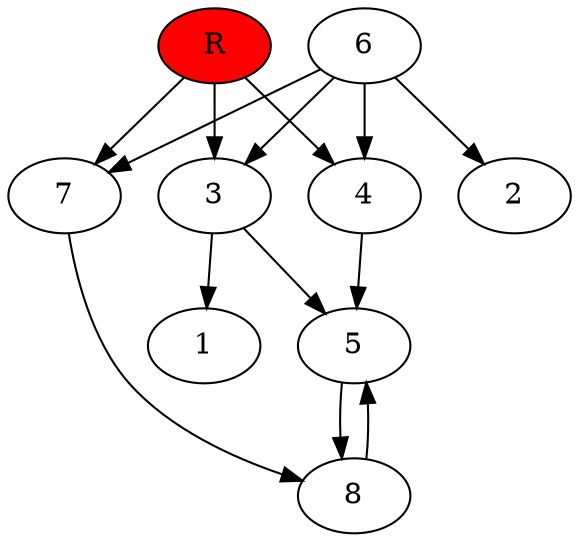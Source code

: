 digraph prb21963 {
	1
	2
	3
	4
	5
	6
	7
	8
	R [fillcolor="#ff0000" style=filled]
	3 -> 1
	3 -> 5
	4 -> 5
	5 -> 8
	6 -> 2
	6 -> 3
	6 -> 4
	6 -> 7
	7 -> 8
	8 -> 5
	R -> 3
	R -> 4
	R -> 7
}
